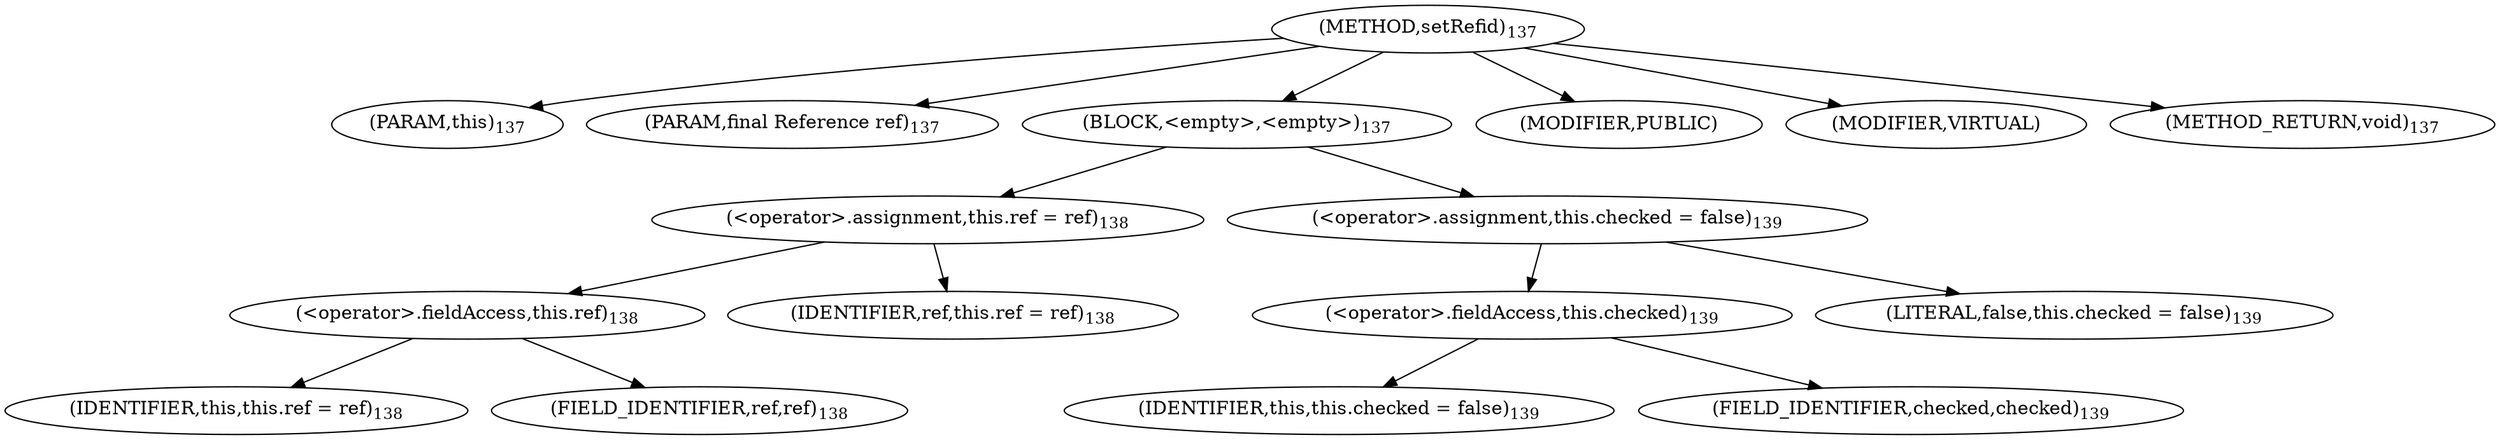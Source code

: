 digraph "setRefid" {  
"80" [label = <(METHOD,setRefid)<SUB>137</SUB>> ]
"4" [label = <(PARAM,this)<SUB>137</SUB>> ]
"81" [label = <(PARAM,final Reference ref)<SUB>137</SUB>> ]
"82" [label = <(BLOCK,&lt;empty&gt;,&lt;empty&gt;)<SUB>137</SUB>> ]
"83" [label = <(&lt;operator&gt;.assignment,this.ref = ref)<SUB>138</SUB>> ]
"84" [label = <(&lt;operator&gt;.fieldAccess,this.ref)<SUB>138</SUB>> ]
"3" [label = <(IDENTIFIER,this,this.ref = ref)<SUB>138</SUB>> ]
"85" [label = <(FIELD_IDENTIFIER,ref,ref)<SUB>138</SUB>> ]
"86" [label = <(IDENTIFIER,ref,this.ref = ref)<SUB>138</SUB>> ]
"87" [label = <(&lt;operator&gt;.assignment,this.checked = false)<SUB>139</SUB>> ]
"88" [label = <(&lt;operator&gt;.fieldAccess,this.checked)<SUB>139</SUB>> ]
"89" [label = <(IDENTIFIER,this,this.checked = false)<SUB>139</SUB>> ]
"90" [label = <(FIELD_IDENTIFIER,checked,checked)<SUB>139</SUB>> ]
"91" [label = <(LITERAL,false,this.checked = false)<SUB>139</SUB>> ]
"92" [label = <(MODIFIER,PUBLIC)> ]
"93" [label = <(MODIFIER,VIRTUAL)> ]
"94" [label = <(METHOD_RETURN,void)<SUB>137</SUB>> ]
  "80" -> "4" 
  "80" -> "81" 
  "80" -> "82" 
  "80" -> "92" 
  "80" -> "93" 
  "80" -> "94" 
  "82" -> "83" 
  "82" -> "87" 
  "83" -> "84" 
  "83" -> "86" 
  "84" -> "3" 
  "84" -> "85" 
  "87" -> "88" 
  "87" -> "91" 
  "88" -> "89" 
  "88" -> "90" 
}
